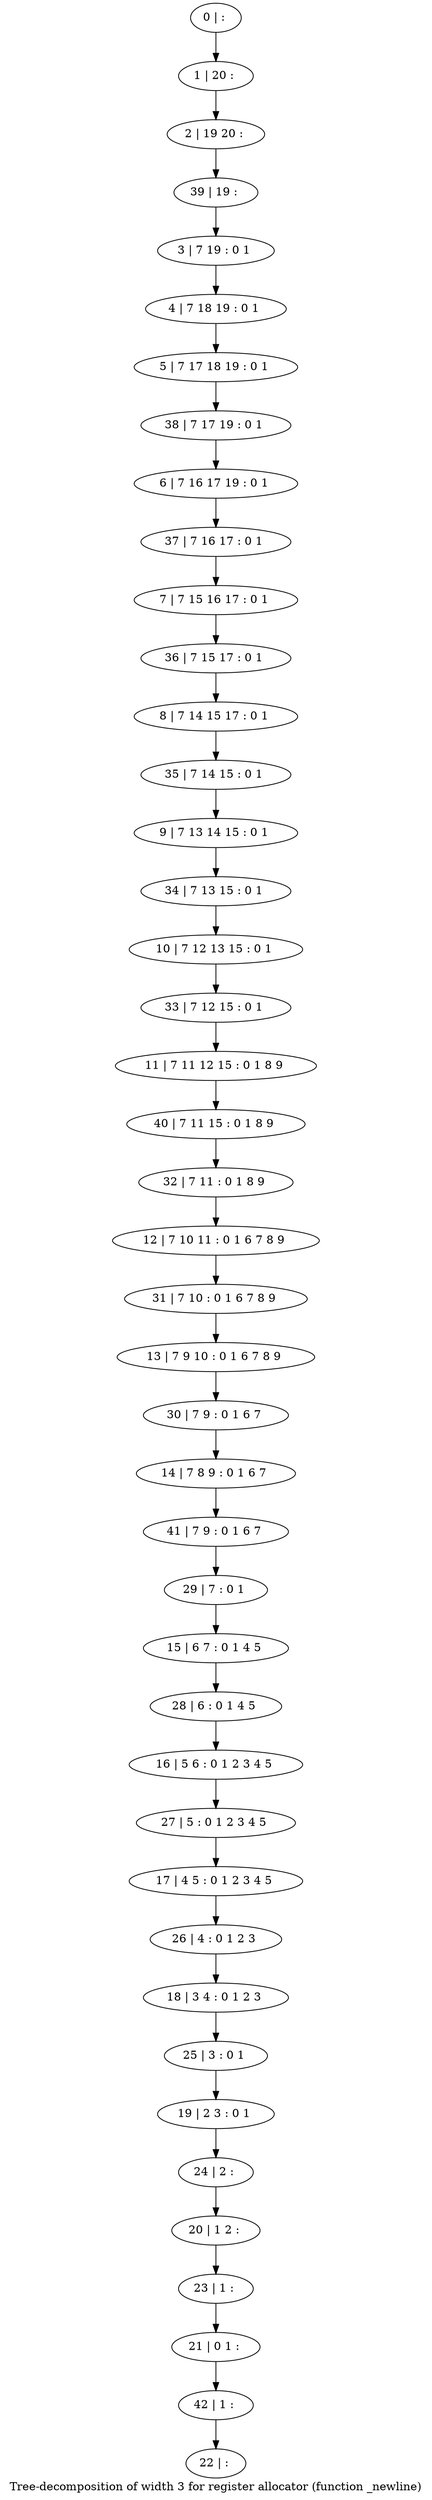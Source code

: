 digraph G {
graph [label="Tree-decomposition of width 3 for register allocator (function _newline)"]
0[label="0 | : "];
1[label="1 | 20 : "];
2[label="2 | 19 20 : "];
3[label="3 | 7 19 : 0 1 "];
4[label="4 | 7 18 19 : 0 1 "];
5[label="5 | 7 17 18 19 : 0 1 "];
6[label="6 | 7 16 17 19 : 0 1 "];
7[label="7 | 7 15 16 17 : 0 1 "];
8[label="8 | 7 14 15 17 : 0 1 "];
9[label="9 | 7 13 14 15 : 0 1 "];
10[label="10 | 7 12 13 15 : 0 1 "];
11[label="11 | 7 11 12 15 : 0 1 8 9 "];
12[label="12 | 7 10 11 : 0 1 6 7 8 9 "];
13[label="13 | 7 9 10 : 0 1 6 7 8 9 "];
14[label="14 | 7 8 9 : 0 1 6 7 "];
15[label="15 | 6 7 : 0 1 4 5 "];
16[label="16 | 5 6 : 0 1 2 3 4 5 "];
17[label="17 | 4 5 : 0 1 2 3 4 5 "];
18[label="18 | 3 4 : 0 1 2 3 "];
19[label="19 | 2 3 : 0 1 "];
20[label="20 | 1 2 : "];
21[label="21 | 0 1 : "];
22[label="22 | : "];
23[label="23 | 1 : "];
24[label="24 | 2 : "];
25[label="25 | 3 : 0 1 "];
26[label="26 | 4 : 0 1 2 3 "];
27[label="27 | 5 : 0 1 2 3 4 5 "];
28[label="28 | 6 : 0 1 4 5 "];
29[label="29 | 7 : 0 1 "];
30[label="30 | 7 9 : 0 1 6 7 "];
31[label="31 | 7 10 : 0 1 6 7 8 9 "];
32[label="32 | 7 11 : 0 1 8 9 "];
33[label="33 | 7 12 15 : 0 1 "];
34[label="34 | 7 13 15 : 0 1 "];
35[label="35 | 7 14 15 : 0 1 "];
36[label="36 | 7 15 17 : 0 1 "];
37[label="37 | 7 16 17 : 0 1 "];
38[label="38 | 7 17 19 : 0 1 "];
39[label="39 | 19 : "];
40[label="40 | 7 11 15 : 0 1 8 9 "];
41[label="41 | 7 9 : 0 1 6 7 "];
42[label="42 | 1 : "];
0->1 ;
1->2 ;
3->4 ;
4->5 ;
23->21 ;
20->23 ;
24->20 ;
19->24 ;
25->19 ;
18->25 ;
26->18 ;
17->26 ;
27->17 ;
16->27 ;
28->16 ;
15->28 ;
29->15 ;
30->14 ;
13->30 ;
31->13 ;
12->31 ;
32->12 ;
33->11 ;
10->33 ;
34->10 ;
9->34 ;
35->9 ;
8->35 ;
36->8 ;
7->36 ;
37->7 ;
6->37 ;
38->6 ;
5->38 ;
39->3 ;
2->39 ;
40->32 ;
11->40 ;
41->29 ;
14->41 ;
42->22 ;
21->42 ;
}

